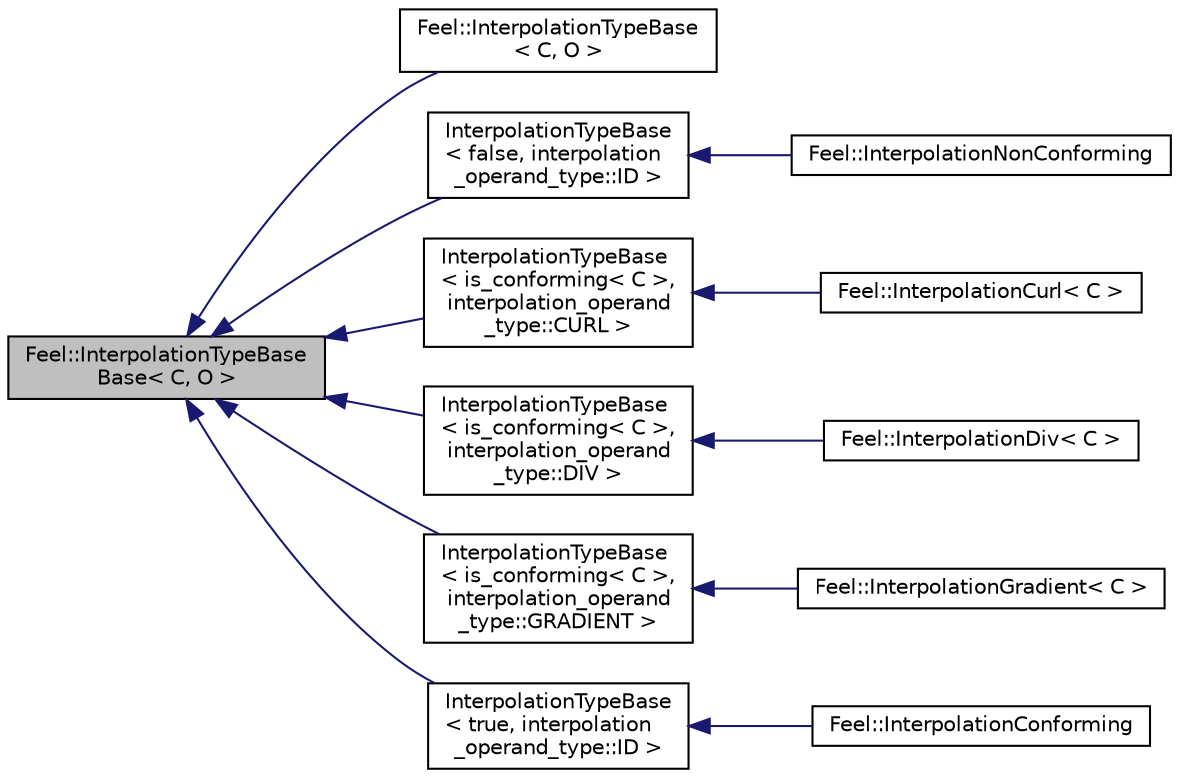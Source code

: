 digraph "Feel::InterpolationTypeBaseBase&lt; C, O &gt;"
{
 // LATEX_PDF_SIZE
  edge [fontname="Helvetica",fontsize="10",labelfontname="Helvetica",labelfontsize="10"];
  node [fontname="Helvetica",fontsize="10",shape=record];
  rankdir="LR";
  Node1 [label="Feel::InterpolationTypeBase\lBase\< C, O \>",height=0.2,width=0.4,color="black", fillcolor="grey75", style="filled", fontcolor="black",tooltip=" "];
  Node1 -> Node2 [dir="back",color="midnightblue",fontsize="10",style="solid",fontname="Helvetica"];
  Node2 [label="Feel::InterpolationTypeBase\l\< C, O \>",height=0.2,width=0.4,color="black", fillcolor="white", style="filled",URL="$classFeel_1_1InterpolationTypeBase.html",tooltip=" "];
  Node1 -> Node3 [dir="back",color="midnightblue",fontsize="10",style="solid",fontname="Helvetica"];
  Node3 [label="InterpolationTypeBase\l\< false, interpolation\l_operand_type::ID \>",height=0.2,width=0.4,color="black", fillcolor="white", style="filled",URL="$classFeel_1_1InterpolationTypeBase.html",tooltip=" "];
  Node3 -> Node4 [dir="back",color="midnightblue",fontsize="10",style="solid",fontname="Helvetica"];
  Node4 [label="Feel::InterpolationNonConforming",height=0.2,width=0.4,color="black", fillcolor="white", style="filled",URL="$structFeel_1_1InterpolationNonConforming.html",tooltip=" "];
  Node1 -> Node5 [dir="back",color="midnightblue",fontsize="10",style="solid",fontname="Helvetica"];
  Node5 [label="InterpolationTypeBase\l\< is_conforming\< C \>,\l interpolation_operand\l_type::CURL \>",height=0.2,width=0.4,color="black", fillcolor="white", style="filled",URL="$classFeel_1_1InterpolationTypeBase.html",tooltip=" "];
  Node5 -> Node6 [dir="back",color="midnightblue",fontsize="10",style="solid",fontname="Helvetica"];
  Node6 [label="Feel::InterpolationCurl\< C \>",height=0.2,width=0.4,color="black", fillcolor="white", style="filled",URL="$structFeel_1_1InterpolationCurl.html",tooltip=" "];
  Node1 -> Node7 [dir="back",color="midnightblue",fontsize="10",style="solid",fontname="Helvetica"];
  Node7 [label="InterpolationTypeBase\l\< is_conforming\< C \>,\l interpolation_operand\l_type::DIV \>",height=0.2,width=0.4,color="black", fillcolor="white", style="filled",URL="$classFeel_1_1InterpolationTypeBase.html",tooltip=" "];
  Node7 -> Node8 [dir="back",color="midnightblue",fontsize="10",style="solid",fontname="Helvetica"];
  Node8 [label="Feel::InterpolationDiv\< C \>",height=0.2,width=0.4,color="black", fillcolor="white", style="filled",URL="$structFeel_1_1InterpolationDiv.html",tooltip=" "];
  Node1 -> Node9 [dir="back",color="midnightblue",fontsize="10",style="solid",fontname="Helvetica"];
  Node9 [label="InterpolationTypeBase\l\< is_conforming\< C \>,\l interpolation_operand\l_type::GRADIENT \>",height=0.2,width=0.4,color="black", fillcolor="white", style="filled",URL="$classFeel_1_1InterpolationTypeBase.html",tooltip=" "];
  Node9 -> Node10 [dir="back",color="midnightblue",fontsize="10",style="solid",fontname="Helvetica"];
  Node10 [label="Feel::InterpolationGradient\< C \>",height=0.2,width=0.4,color="black", fillcolor="white", style="filled",URL="$structFeel_1_1InterpolationGradient.html",tooltip=" "];
  Node1 -> Node11 [dir="back",color="midnightblue",fontsize="10",style="solid",fontname="Helvetica"];
  Node11 [label="InterpolationTypeBase\l\< true, interpolation\l_operand_type::ID \>",height=0.2,width=0.4,color="black", fillcolor="white", style="filled",URL="$classFeel_1_1InterpolationTypeBase.html",tooltip=" "];
  Node11 -> Node12 [dir="back",color="midnightblue",fontsize="10",style="solid",fontname="Helvetica"];
  Node12 [label="Feel::InterpolationConforming",height=0.2,width=0.4,color="black", fillcolor="white", style="filled",URL="$structFeel_1_1InterpolationConforming.html",tooltip=" "];
}
